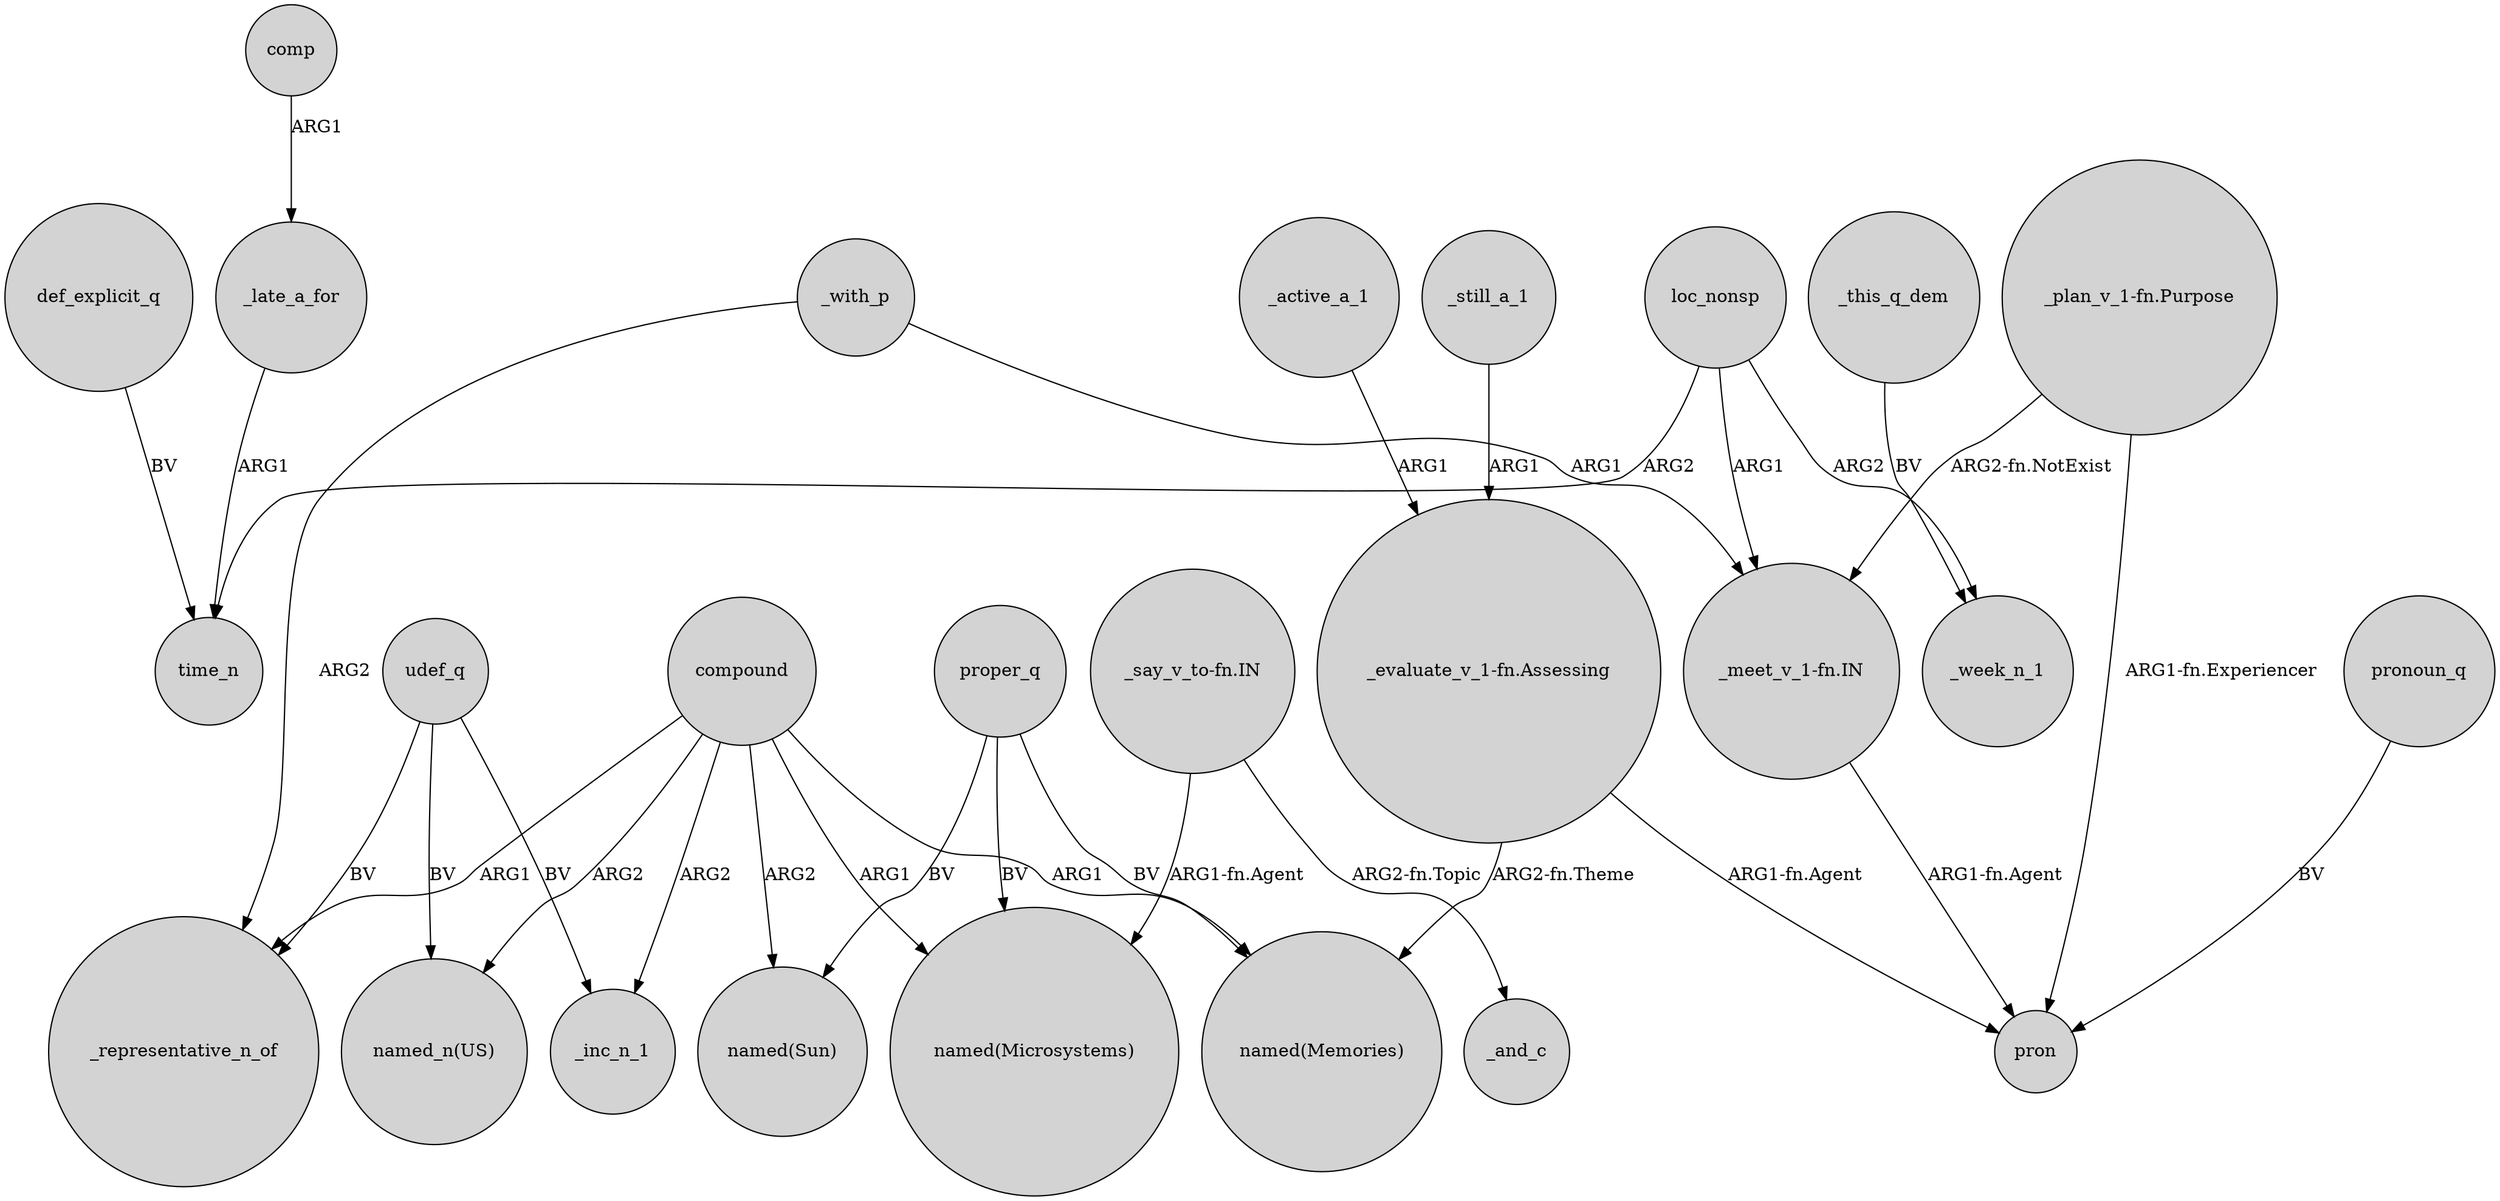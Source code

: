 digraph {
	node [shape=circle style=filled]
	udef_q -> "named_n(US)" [label=BV]
	udef_q -> _inc_n_1 [label=BV]
	comp -> _late_a_for [label=ARG1]
	"_say_v_to-fn.IN" -> "named(Microsystems)" [label="ARG1-fn.Agent"]
	def_explicit_q -> time_n [label=BV]
	"_plan_v_1-fn.Purpose" -> pron [label="ARG1-fn.Experiencer"]
	proper_q -> "named(Microsystems)" [label=BV]
	_with_p -> _representative_n_of [label=ARG2]
	"_evaluate_v_1-fn.Assessing" -> "named(Memories)" [label="ARG2-fn.Theme"]
	compound -> _representative_n_of [label=ARG1]
	udef_q -> _representative_n_of [label=BV]
	compound -> "named_n(US)" [label=ARG2]
	loc_nonsp -> time_n [label=ARG2]
	pronoun_q -> pron [label=BV]
	_this_q_dem -> _week_n_1 [label=BV]
	compound -> "named(Sun)" [label=ARG2]
	loc_nonsp -> _week_n_1 [label=ARG2]
	compound -> "named(Memories)" [label=ARG1]
	proper_q -> "named(Sun)" [label=BV]
	"_say_v_to-fn.IN" -> _and_c [label="ARG2-fn.Topic"]
	"_evaluate_v_1-fn.Assessing" -> pron [label="ARG1-fn.Agent"]
	_active_a_1 -> "_evaluate_v_1-fn.Assessing" [label=ARG1]
	_still_a_1 -> "_evaluate_v_1-fn.Assessing" [label=ARG1]
	proper_q -> "named(Memories)" [label=BV]
	_with_p -> "_meet_v_1-fn.IN" [label=ARG1]
	_late_a_for -> time_n [label=ARG1]
	"_meet_v_1-fn.IN" -> pron [label="ARG1-fn.Agent"]
	"_plan_v_1-fn.Purpose" -> "_meet_v_1-fn.IN" [label="ARG2-fn.NotExist"]
	loc_nonsp -> "_meet_v_1-fn.IN" [label=ARG1]
	compound -> _inc_n_1 [label=ARG2]
	compound -> "named(Microsystems)" [label=ARG1]
}
